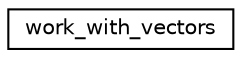 digraph "Иерархия классов. Графический вид."
{
  edge [fontname="Helvetica",fontsize="10",labelfontname="Helvetica",labelfontsize="10"];
  node [fontname="Helvetica",fontsize="10",shape=record];
  rankdir="LR";
  Node1 [label="work_with_vectors",height=0.2,width=0.4,color="black", fillcolor="white", style="filled",URL="$classwork__with__vectors.html"];
}
